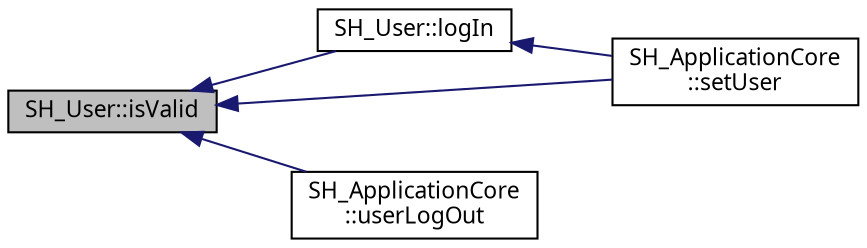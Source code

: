 digraph "SH_User::isValid"
{
 // INTERACTIVE_SVG=YES
  bgcolor="transparent";
  edge [fontname="Verdana",fontsize="11",labelfontname="Verdana",labelfontsize="11"];
  node [fontname="Verdana",fontsize="11",shape=record];
  rankdir="LR";
  Node1 [label="SH_User::isValid",height=0.2,width=0.4,color="black", fillcolor="grey75", style="filled" fontcolor="black"];
  Node1 -> Node2 [dir="back",color="midnightblue",fontsize="11",style="solid"];
  Node2 [label="SH_User::logIn",height=0.2,width=0.4,color="black",URL="$classSH__User.html#a98e3e3ca706a6988e6d7af23ce8bb82a"];
  Node2 -> Node3 [dir="back",color="midnightblue",fontsize="11",style="solid"];
  Node3 [label="SH_ApplicationCore\l::setUser",height=0.2,width=0.4,color="black",URL="$classSH__ApplicationCore.html#a2dd5c029a2ea348f1dfd0a60dea476e4",tooltip="Modifie l&#39;utilisateur actuel. "];
  Node1 -> Node3 [dir="back",color="midnightblue",fontsize="11",style="solid"];
  Node1 -> Node4 [dir="back",color="midnightblue",fontsize="11",style="solid"];
  Node4 [label="SH_ApplicationCore\l::userLogOut",height=0.2,width=0.4,color="black",URL="$classSH__ApplicationCore.html#a3603a68faa57edb8722f9d1b67767368",tooltip="&quot;Déconnecte&quot; l&#39;utilisateur actuel, et le remplace par un utilisateur invalide "];
}
